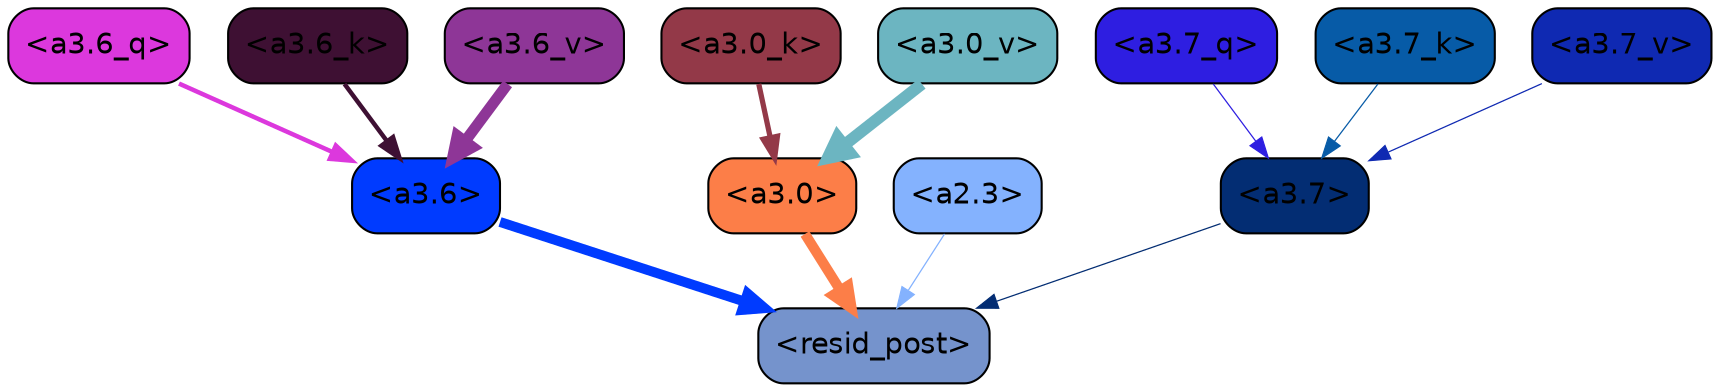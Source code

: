 strict digraph "" {
	graph [bgcolor=transparent,
		layout=dot,
		overlap=false,
		splines=true
	];
	"<a3.7>"	[color=black,
		fillcolor="#032d73",
		fontname=Helvetica,
		shape=box,
		style="filled, rounded"];
	"<resid_post>"	[color=black,
		fillcolor="#7593cc",
		fontname=Helvetica,
		shape=box,
		style="filled, rounded"];
	"<a3.7>" -> "<resid_post>"	[color="#032d73",
		penwidth=0.6];
	"<a3.6>"	[color=black,
		fillcolor="#003bff",
		fontname=Helvetica,
		shape=box,
		style="filled, rounded"];
	"<a3.6>" -> "<resid_post>"	[color="#003bff",
		penwidth=4.751592040061951];
	"<a3.0>"	[color=black,
		fillcolor="#fc7e48",
		fontname=Helvetica,
		shape=box,
		style="filled, rounded"];
	"<a3.0>" -> "<resid_post>"	[color="#fc7e48",
		penwidth=4.904066681861877];
	"<a2.3>"	[color=black,
		fillcolor="#84b2fe",
		fontname=Helvetica,
		shape=box,
		style="filled, rounded"];
	"<a2.3>" -> "<resid_post>"	[color="#84b2fe",
		penwidth=0.6];
	"<a3.7_q>"	[color=black,
		fillcolor="#2e1ee1",
		fontname=Helvetica,
		shape=box,
		style="filled, rounded"];
	"<a3.7_q>" -> "<a3.7>"	[color="#2e1ee1",
		penwidth=0.6];
	"<a3.6_q>"	[color=black,
		fillcolor="#dc38dd",
		fontname=Helvetica,
		shape=box,
		style="filled, rounded"];
	"<a3.6_q>" -> "<a3.6>"	[color="#dc38dd",
		penwidth=2.160832464694977];
	"<a3.7_k>"	[color=black,
		fillcolor="#075ba7",
		fontname=Helvetica,
		shape=box,
		style="filled, rounded"];
	"<a3.7_k>" -> "<a3.7>"	[color="#075ba7",
		penwidth=0.6];
	"<a3.6_k>"	[color=black,
		fillcolor="#3e1033",
		fontname=Helvetica,
		shape=box,
		style="filled, rounded"];
	"<a3.6_k>" -> "<a3.6>"	[color="#3e1033",
		penwidth=2.13908451795578];
	"<a3.0_k>"	[color=black,
		fillcolor="#933948",
		fontname=Helvetica,
		shape=box,
		style="filled, rounded"];
	"<a3.0_k>" -> "<a3.0>"	[color="#933948",
		penwidth=2.520303964614868];
	"<a3.7_v>"	[color=black,
		fillcolor="#0f29b2",
		fontname=Helvetica,
		shape=box,
		style="filled, rounded"];
	"<a3.7_v>" -> "<a3.7>"	[color="#0f29b2",
		penwidth=0.6];
	"<a3.6_v>"	[color=black,
		fillcolor="#8e3697",
		fontname=Helvetica,
		shape=box,
		style="filled, rounded"];
	"<a3.6_v>" -> "<a3.6>"	[color="#8e3697",
		penwidth=5.297133803367615];
	"<a3.0_v>"	[color=black,
		fillcolor="#6cb5c1",
		fontname=Helvetica,
		shape=box,
		style="filled, rounded"];
	"<a3.0_v>" -> "<a3.0>"	[color="#6cb5c1",
		penwidth=5.680712580680847];
}
